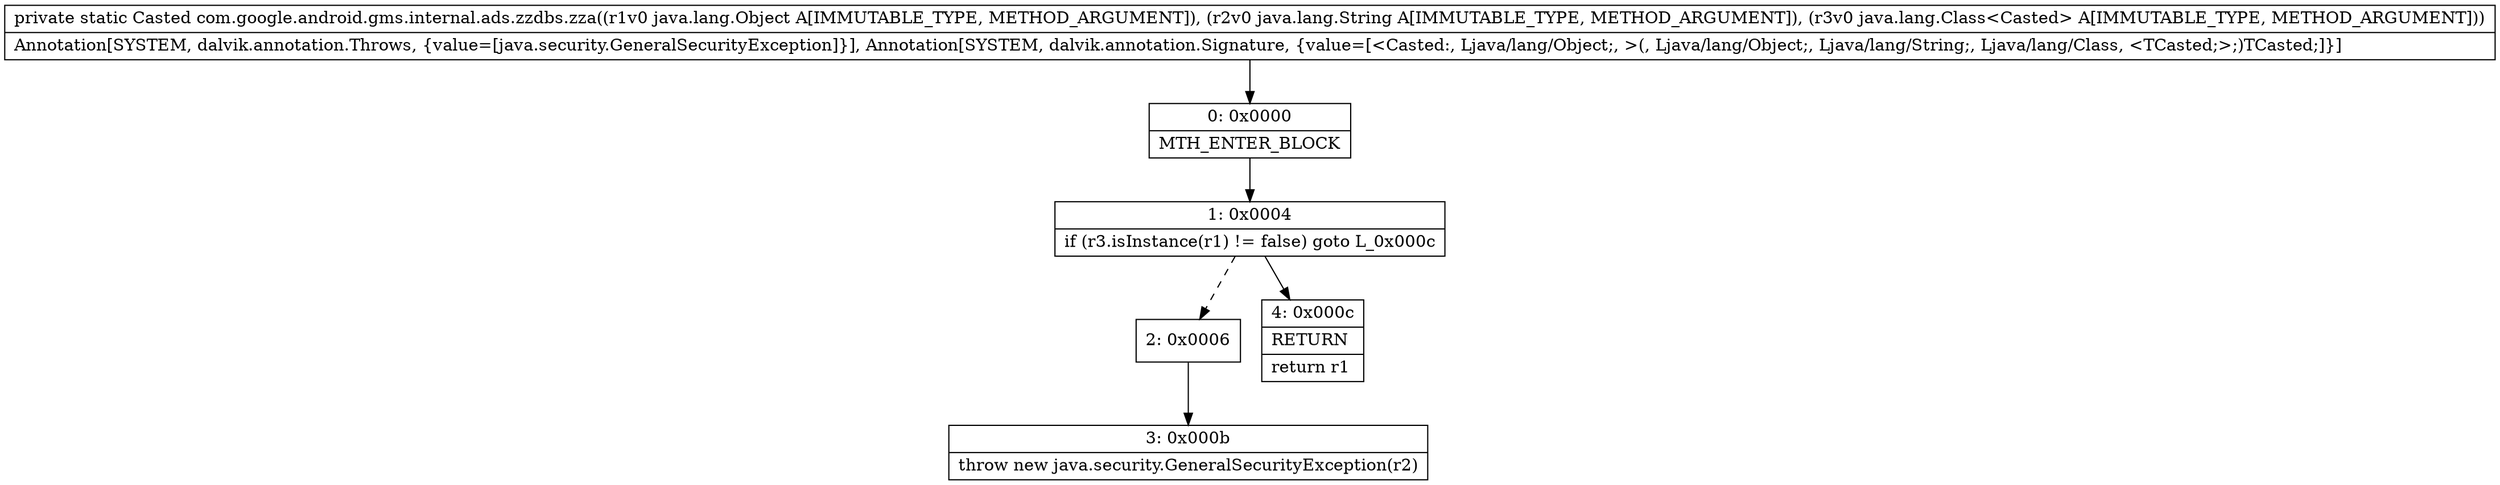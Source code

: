 digraph "CFG forcom.google.android.gms.internal.ads.zzdbs.zza(Ljava\/lang\/Object;Ljava\/lang\/String;Ljava\/lang\/Class;)Ljava\/lang\/Object;" {
Node_0 [shape=record,label="{0\:\ 0x0000|MTH_ENTER_BLOCK\l}"];
Node_1 [shape=record,label="{1\:\ 0x0004|if (r3.isInstance(r1) != false) goto L_0x000c\l}"];
Node_2 [shape=record,label="{2\:\ 0x0006}"];
Node_3 [shape=record,label="{3\:\ 0x000b|throw new java.security.GeneralSecurityException(r2)\l}"];
Node_4 [shape=record,label="{4\:\ 0x000c|RETURN\l|return r1\l}"];
MethodNode[shape=record,label="{private static Casted com.google.android.gms.internal.ads.zzdbs.zza((r1v0 java.lang.Object A[IMMUTABLE_TYPE, METHOD_ARGUMENT]), (r2v0 java.lang.String A[IMMUTABLE_TYPE, METHOD_ARGUMENT]), (r3v0 java.lang.Class\<Casted\> A[IMMUTABLE_TYPE, METHOD_ARGUMENT]))  | Annotation[SYSTEM, dalvik.annotation.Throws, \{value=[java.security.GeneralSecurityException]\}], Annotation[SYSTEM, dalvik.annotation.Signature, \{value=[\<Casted:, Ljava\/lang\/Object;, \>(, Ljava\/lang\/Object;, Ljava\/lang\/String;, Ljava\/lang\/Class, \<TCasted;\>;)TCasted;]\}]\l}"];
MethodNode -> Node_0;
Node_0 -> Node_1;
Node_1 -> Node_2[style=dashed];
Node_1 -> Node_4;
Node_2 -> Node_3;
}

